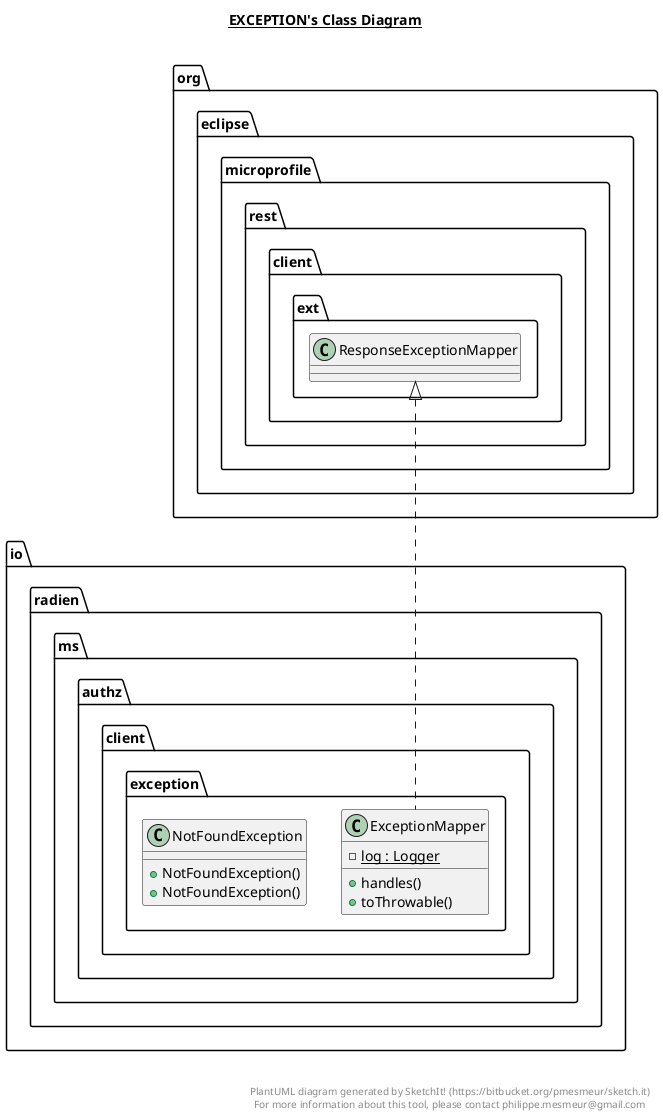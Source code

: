 @startuml

title __EXCEPTION's Class Diagram__\n

  namespace io.radien.ms.authz.client {
    namespace exception {
      class io.radien.ms.authz.client.exception.ExceptionMapper {
          {static} - log : Logger
          + handles()
          + toThrowable()
      }
    }
  }
  

  namespace io.radien.ms.authz.client {
    namespace exception {
      class io.radien.ms.authz.client.exception.NotFoundException {
          + NotFoundException()
          + NotFoundException()
      }
    }
  }
  

  io.radien.ms.authz.client.exception.ExceptionMapper .up.|> org.eclipse.microprofile.rest.client.ext.ResponseExceptionMapper


right footer


PlantUML diagram generated by SketchIt! (https://bitbucket.org/pmesmeur/sketch.it)
For more information about this tool, please contact philippe.mesmeur@gmail.com
endfooter

@enduml
